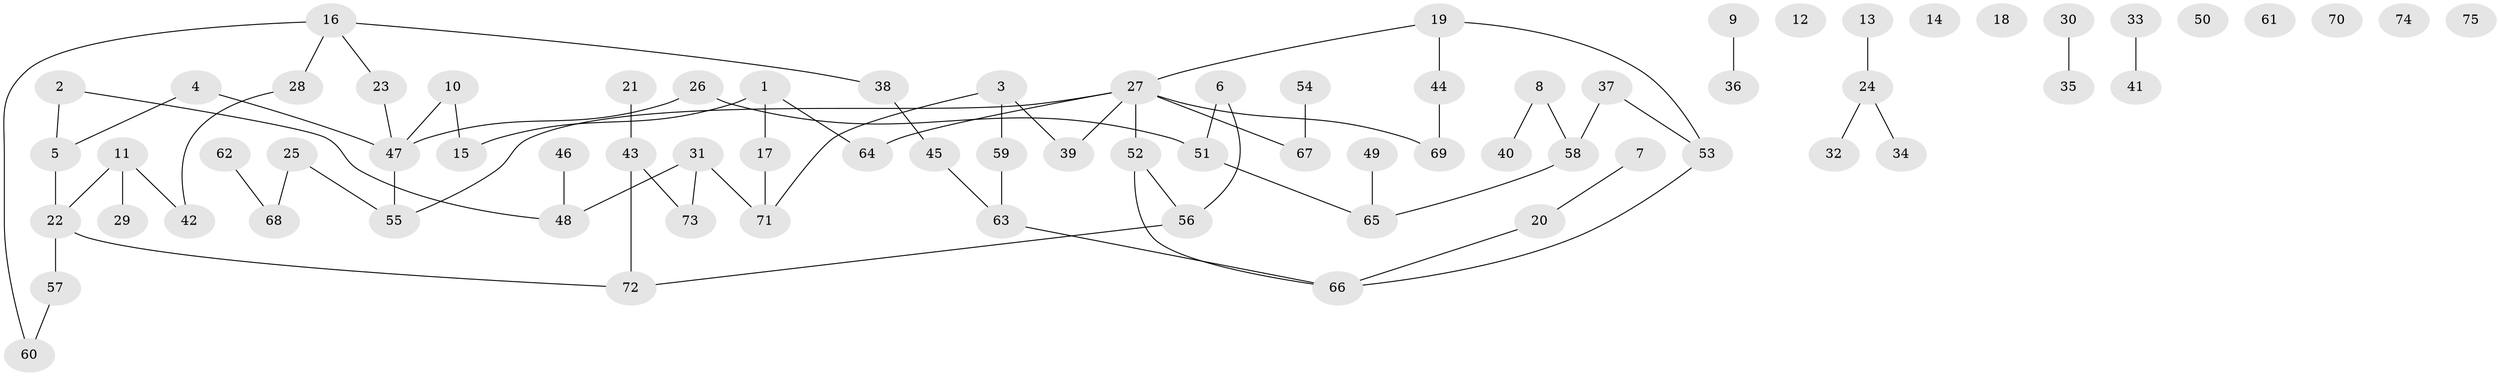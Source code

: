 // coarse degree distribution, {3: 0.2, 1: 0.2, 0: 0.2, 2: 0.26, 4: 0.06, 5: 0.06, 7: 0.02}
// Generated by graph-tools (version 1.1) at 2025/23/03/03/25 07:23:29]
// undirected, 75 vertices, 75 edges
graph export_dot {
graph [start="1"]
  node [color=gray90,style=filled];
  1;
  2;
  3;
  4;
  5;
  6;
  7;
  8;
  9;
  10;
  11;
  12;
  13;
  14;
  15;
  16;
  17;
  18;
  19;
  20;
  21;
  22;
  23;
  24;
  25;
  26;
  27;
  28;
  29;
  30;
  31;
  32;
  33;
  34;
  35;
  36;
  37;
  38;
  39;
  40;
  41;
  42;
  43;
  44;
  45;
  46;
  47;
  48;
  49;
  50;
  51;
  52;
  53;
  54;
  55;
  56;
  57;
  58;
  59;
  60;
  61;
  62;
  63;
  64;
  65;
  66;
  67;
  68;
  69;
  70;
  71;
  72;
  73;
  74;
  75;
  1 -- 15;
  1 -- 17;
  1 -- 64;
  2 -- 5;
  2 -- 48;
  3 -- 39;
  3 -- 59;
  3 -- 71;
  4 -- 5;
  4 -- 47;
  5 -- 22;
  6 -- 51;
  6 -- 56;
  7 -- 20;
  8 -- 40;
  8 -- 58;
  9 -- 36;
  10 -- 15;
  10 -- 47;
  11 -- 22;
  11 -- 29;
  11 -- 42;
  13 -- 24;
  16 -- 23;
  16 -- 28;
  16 -- 38;
  16 -- 60;
  17 -- 71;
  19 -- 27;
  19 -- 44;
  19 -- 53;
  20 -- 66;
  21 -- 43;
  22 -- 57;
  22 -- 72;
  23 -- 47;
  24 -- 32;
  24 -- 34;
  25 -- 55;
  25 -- 68;
  26 -- 47;
  26 -- 51;
  27 -- 39;
  27 -- 52;
  27 -- 55;
  27 -- 64;
  27 -- 67;
  27 -- 69;
  28 -- 42;
  30 -- 35;
  31 -- 48;
  31 -- 71;
  31 -- 73;
  33 -- 41;
  37 -- 53;
  37 -- 58;
  38 -- 45;
  43 -- 72;
  43 -- 73;
  44 -- 69;
  45 -- 63;
  46 -- 48;
  47 -- 55;
  49 -- 65;
  51 -- 65;
  52 -- 56;
  52 -- 66;
  53 -- 66;
  54 -- 67;
  56 -- 72;
  57 -- 60;
  58 -- 65;
  59 -- 63;
  62 -- 68;
  63 -- 66;
}
